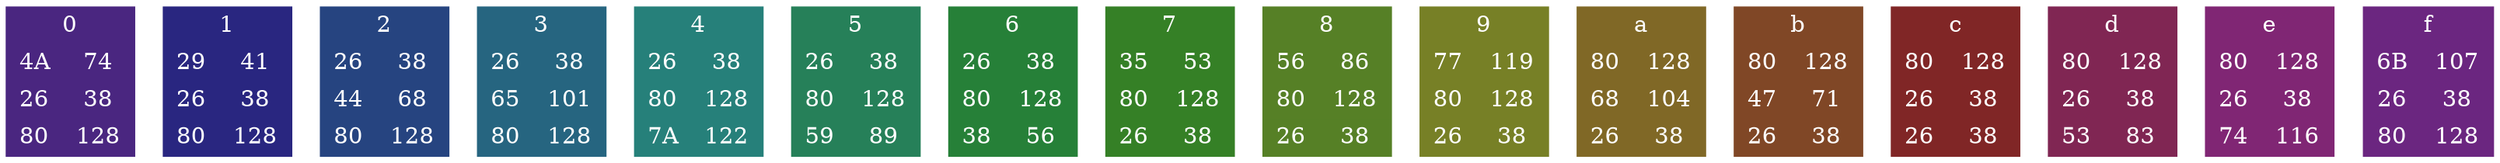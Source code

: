 digraph G {
    node [
        shape = "record"
        ]
    s00 [label="{0|{{4A|26|80}|{74|38|128}}}",style="filled",color="#4A2680" fontcolor="#ffffff"]
    s01 [label="{1|{{29|26|80}|{41|38|128}}}",style="filled",color="#292680" fontcolor="#ffffff"]
    s02 [label="{2|{{26|44|80}|{38|68|128}}}",style="filled",color="#264480" fontcolor="#ffffff"]
    s03 [label="{3|{{26|65|80}|{38|101|128}}}",style="filled",color="#266580" fontcolor="#ffffff"]
    s04 [label="{4|{{26|80|7A}|{38|128|122}}}",style="filled",color="#26807A" fontcolor="#ffffff"]
    s05 [label="{5|{{26|80|59}|{38|128|89}}}",style="filled",color="#268059" fontcolor="#ffffff"]
    s06 [label="{6|{{26|80|38}|{38|128|56}}}",style="filled",color="#268038" fontcolor="#ffffff"]
    s07 [label="{7|{{35|80|26}|{53|128|38}}}",style="filled",color="#358026" fontcolor="#ffffff"]
    s08 [label="{8|{{56|80|26}|{86|128|38}}}",style="filled",color="#568026" fontcolor="#ffffff"]
    s09 [label="{9|{{77|80|26}|{119|128|38}}}",style="filled",color="#778026" fontcolor="#ffffff"]
    s0A [label="{a|{{80|68|26}|{128|104|38}}}",style="filled",color="#806826" fontcolor="#ffffff"]
    s0B [label="{b|{{80|47|26}|{128|71|38}}}",style="filled",color="#804726" fontcolor="#ffffff"]
    s0C [label="{c|{{80|26|26}|{128|38|38}}}",style="filled",color="#802626" fontcolor="#ffffff"]
    s0D [label="{d|{{80|26|53}|{128|38|83}}}",style="filled",color="#802653" fontcolor="#ffffff"]
    s0E [label="{e|{{80|26|74}|{128|38|116}}}",style="filled",color="#802674" fontcolor="#ffffff"]
    s0F [label="{f|{{6B|26|80}|{107|38|128}}}",style="filled",color="#6B2680" fontcolor="#ffffff"]

}
